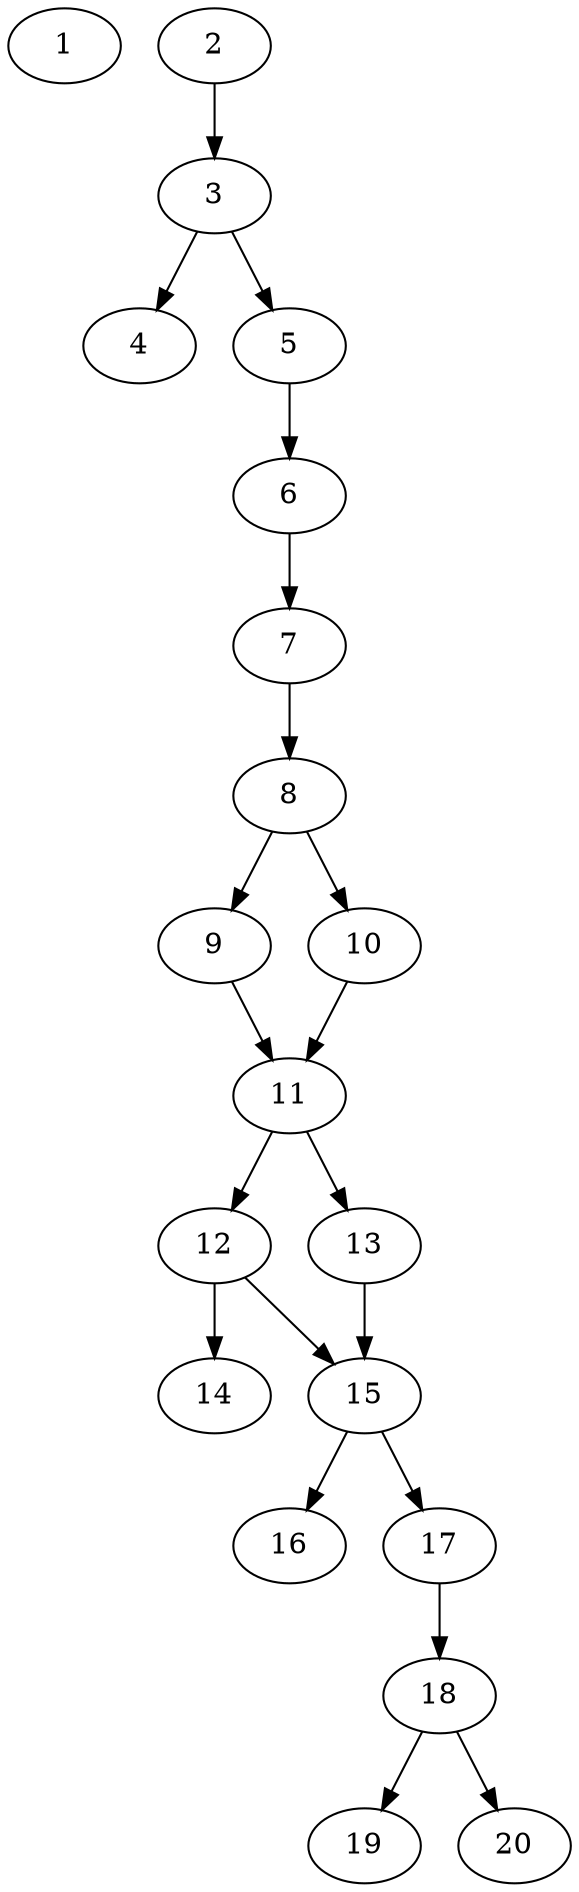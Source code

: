 // DAG automatically generated by daggen at Thu Oct  3 13:58:43 2019
// ./daggen --dot -n 20 --ccr 0.3 --fat 0.3 --regular 0.5 --density 0.7 --mindata 5242880 --maxdata 52428800 
digraph G {
  1 [size="43881813", alpha="0.16", expect_size="13164544"] 
  2 [size="71103147", alpha="0.11", expect_size="21330944"] 
  2 -> 3 [size ="21330944"]
  3 [size="81418240", alpha="0.20", expect_size="24425472"] 
  3 -> 4 [size ="24425472"]
  3 -> 5 [size ="24425472"]
  4 [size="158310400", alpha="0.08", expect_size="47493120"] 
  5 [size="142059520", alpha="0.07", expect_size="42617856"] 
  5 -> 6 [size ="42617856"]
  6 [size="152285867", alpha="0.09", expect_size="45685760"] 
  6 -> 7 [size ="45685760"]
  7 [size="151429120", alpha="0.05", expect_size="45428736"] 
  7 -> 8 [size ="45428736"]
  8 [size="65597440", alpha="0.07", expect_size="19679232"] 
  8 -> 9 [size ="19679232"]
  8 -> 10 [size ="19679232"]
  9 [size="158931627", alpha="0.18", expect_size="47679488"] 
  9 -> 11 [size ="47679488"]
  10 [size="81551360", alpha="0.19", expect_size="24465408"] 
  10 -> 11 [size ="24465408"]
  11 [size="51848533", alpha="0.11", expect_size="15554560"] 
  11 -> 12 [size ="15554560"]
  11 -> 13 [size ="15554560"]
  12 [size="17947307", alpha="0.05", expect_size="5384192"] 
  12 -> 14 [size ="5384192"]
  12 -> 15 [size ="5384192"]
  13 [size="106629120", alpha="0.18", expect_size="31988736"] 
  13 -> 15 [size ="31988736"]
  14 [size="104847360", alpha="0.16", expect_size="31454208"] 
  15 [size="168523093", alpha="0.04", expect_size="50556928"] 
  15 -> 16 [size ="50556928"]
  15 -> 17 [size ="50556928"]
  16 [size="63860053", alpha="0.19", expect_size="19158016"] 
  17 [size="131420160", alpha="0.01", expect_size="39426048"] 
  17 -> 18 [size ="39426048"]
  18 [size="172622507", alpha="0.06", expect_size="51786752"] 
  18 -> 19 [size ="51786752"]
  18 -> 20 [size ="51786752"]
  19 [size="68959573", alpha="0.15", expect_size="20687872"] 
  20 [size="55575893", alpha="0.01", expect_size="16672768"] 
}
